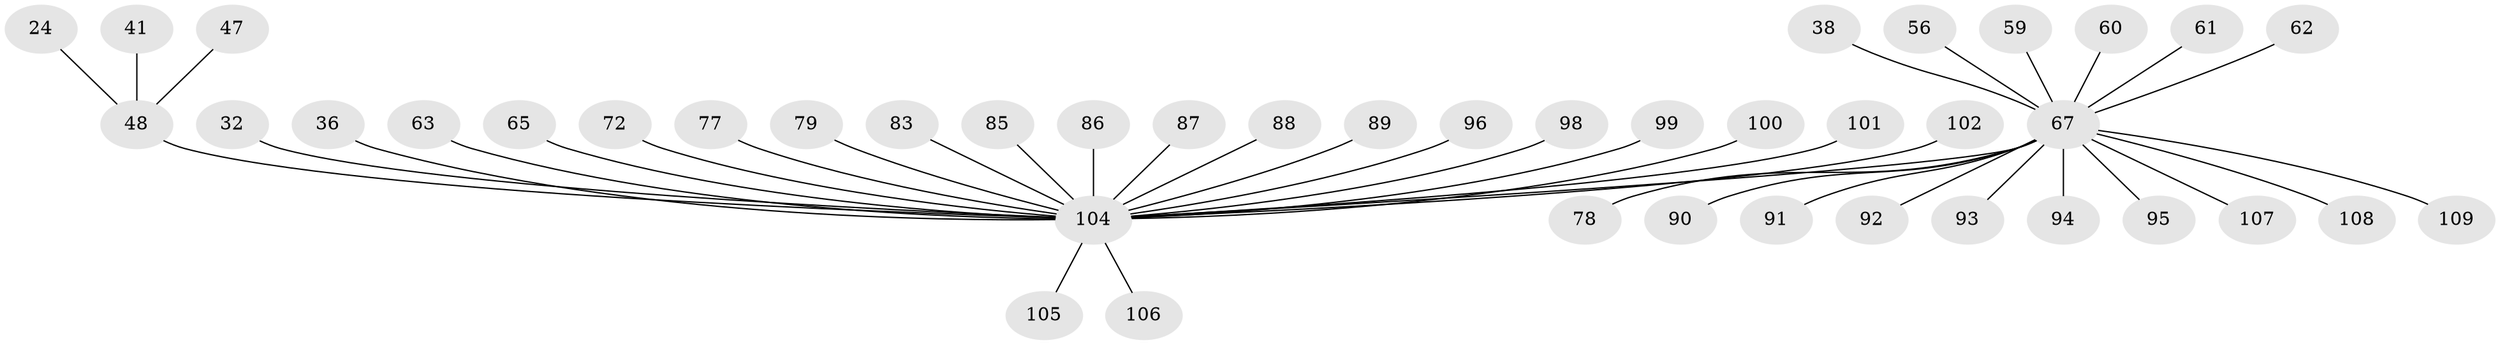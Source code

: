 // original degree distribution, {12: 0.009174311926605505, 35: 0.009174311926605505, 2: 0.24770642201834864, 1: 0.5504587155963303, 4: 0.027522935779816515, 6: 0.027522935779816515, 5: 0.03669724770642202, 10: 0.009174311926605505, 3: 0.08256880733944955}
// Generated by graph-tools (version 1.1) at 2025/50/03/04/25 21:50:49]
// undirected, 43 vertices, 42 edges
graph export_dot {
graph [start="1"]
  node [color=gray90,style=filled];
  24;
  32;
  36;
  38 [super="+8"];
  41;
  47;
  48 [super="+18+25+33"];
  56;
  59;
  60 [super="+3"];
  61 [super="+52"];
  62;
  63;
  65;
  67 [super="+2+5+6+16+19+28+46+49"];
  72;
  77;
  78;
  79;
  83 [super="+7"];
  85;
  86;
  87;
  88;
  89 [super="+57"];
  90;
  91;
  92;
  93 [super="+84"];
  94 [super="+42"];
  95;
  96;
  98;
  99;
  100;
  101;
  102;
  104 [super="+64+70+54+69+75+97+22"];
  105 [super="+43"];
  106;
  107 [super="+51+103"];
  108;
  109 [super="+80"];
  24 -- 48;
  32 -- 104;
  36 -- 104;
  38 -- 67 [weight=2];
  41 -- 48;
  47 -- 48;
  48 -- 104 [weight=6];
  56 -- 67;
  59 -- 67;
  60 -- 67;
  61 -- 67 [weight=2];
  62 -- 67;
  63 -- 104;
  65 -- 104;
  67 -- 78;
  67 -- 90;
  67 -- 91;
  67 -- 92;
  67 -- 93;
  67 -- 94;
  67 -- 95;
  67 -- 104 [weight=7];
  67 -- 107 [weight=2];
  67 -- 108;
  67 -- 109;
  72 -- 104;
  77 -- 104 [weight=2];
  79 -- 104;
  83 -- 104;
  85 -- 104;
  86 -- 104;
  87 -- 104;
  88 -- 104;
  89 -- 104;
  96 -- 104;
  98 -- 104;
  99 -- 104;
  100 -- 104;
  101 -- 104;
  102 -- 104;
  104 -- 105;
  104 -- 106;
}
